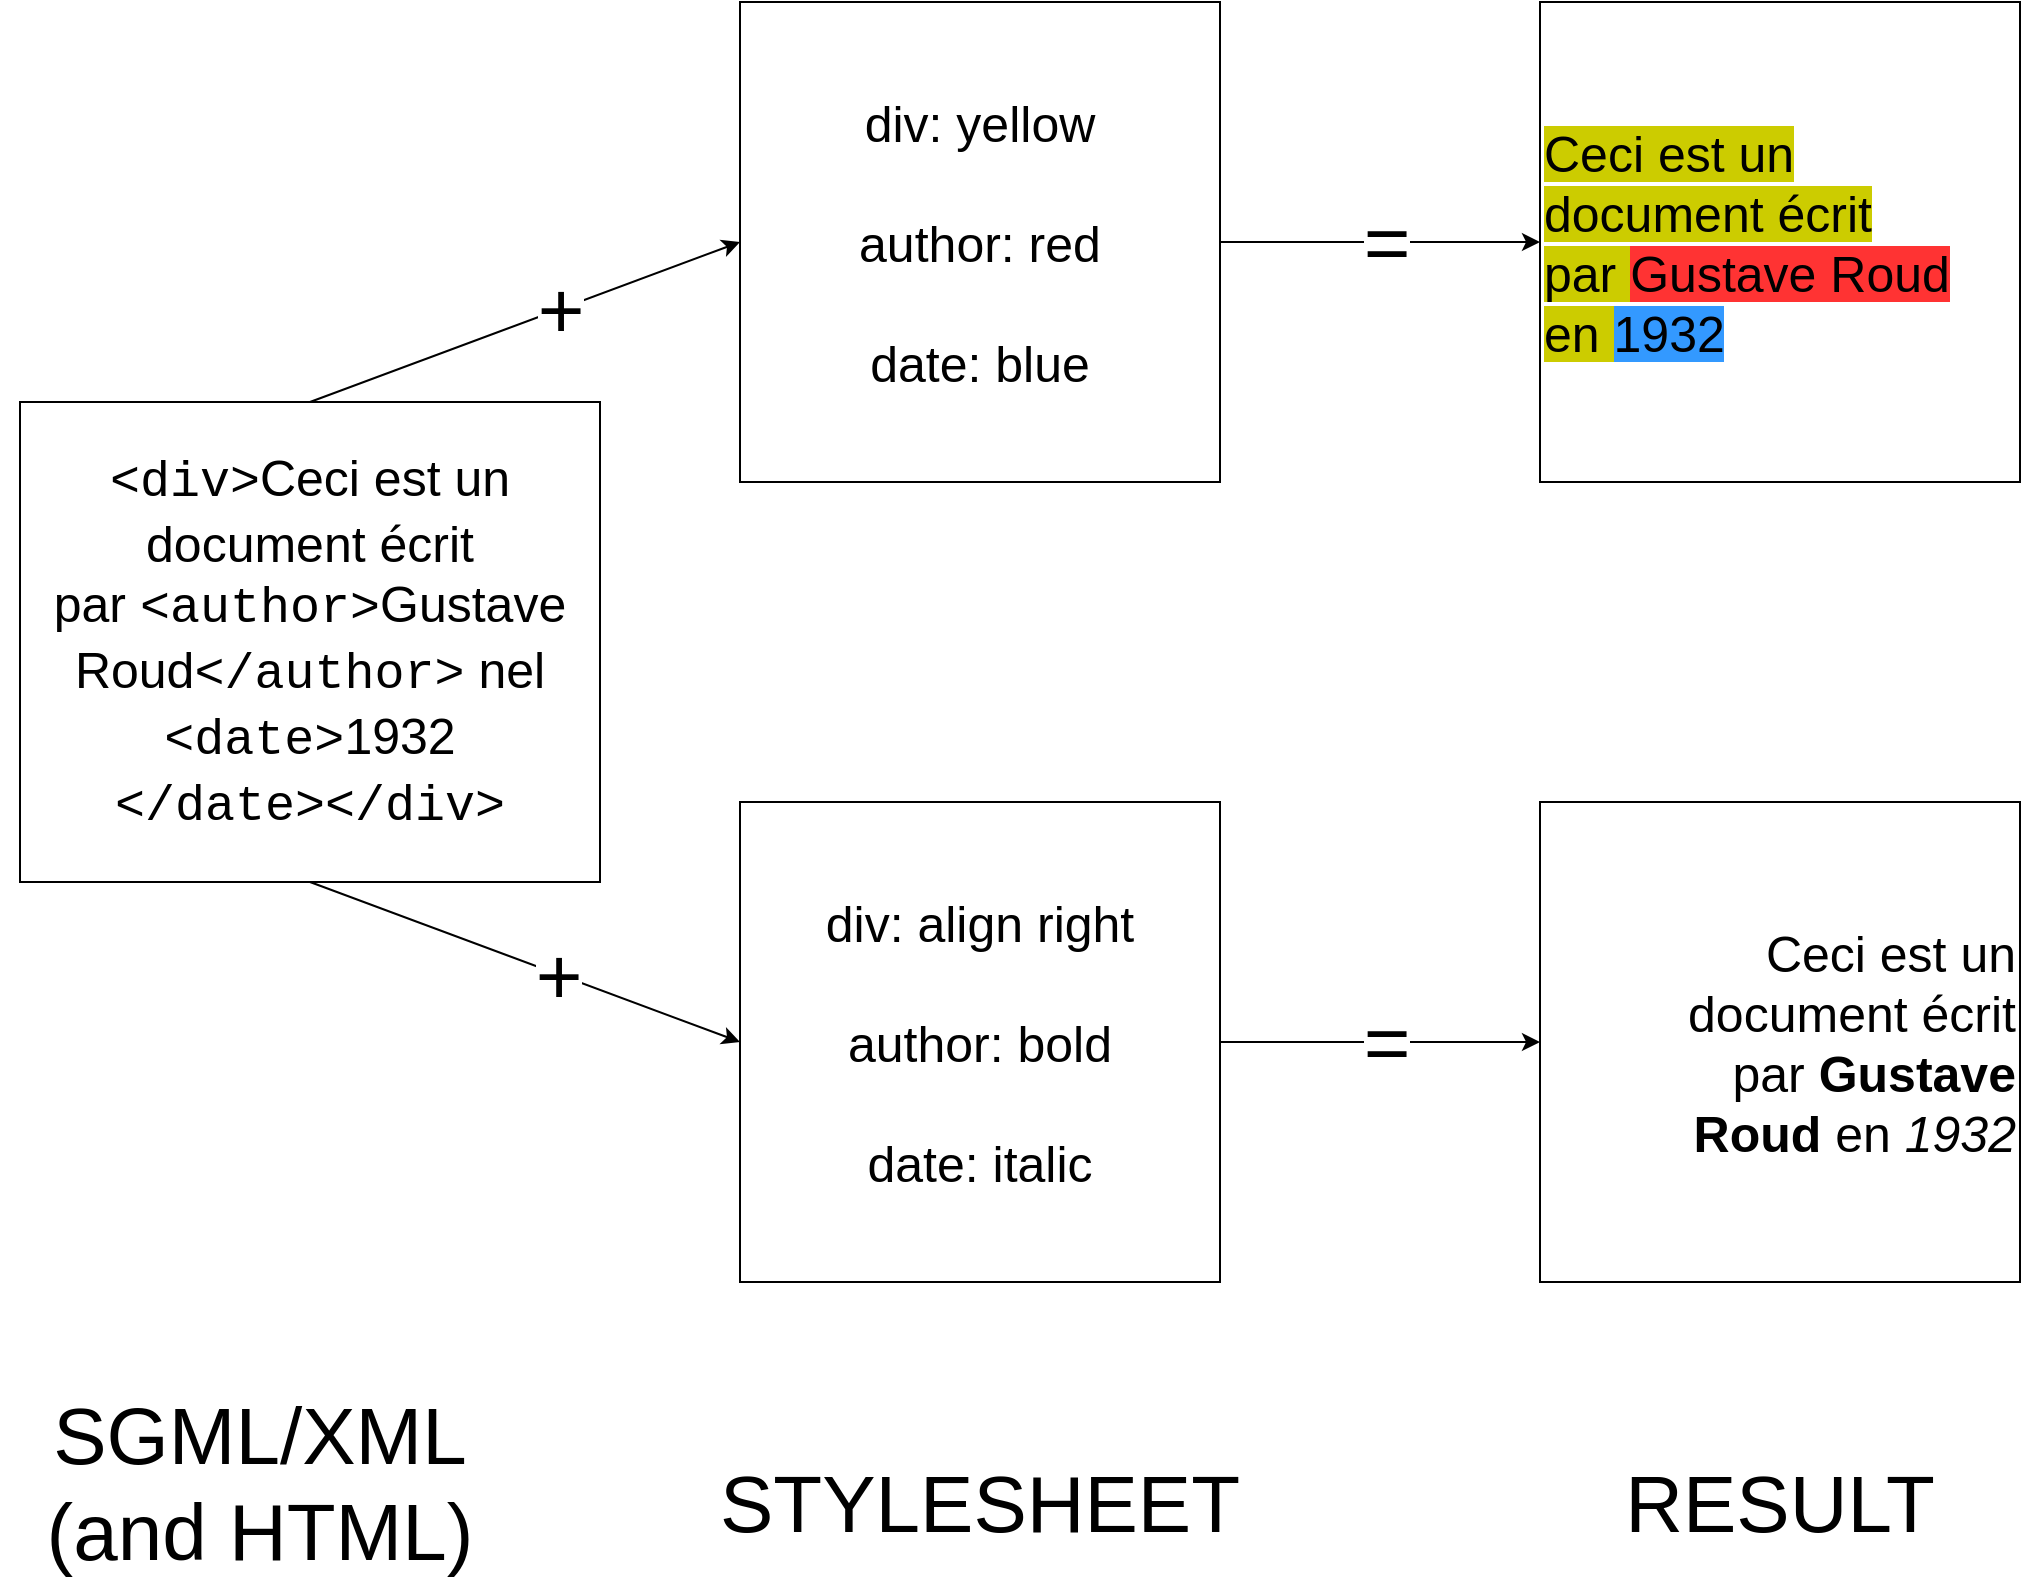 <mxfile version="11.2.5" type="device" pages="1"><diagram id="Jonj-stgJSDId6MWYHdM" name="Page-1"><mxGraphModel dx="1355" dy="827" grid="1" gridSize="10" guides="1" tooltips="1" connect="1" arrows="1" fold="1" page="1" pageScale="1" pageWidth="850" pageHeight="1100" math="0" shadow="0"><root><mxCell id="0"/><mxCell id="1" parent="0"/><mxCell id="zRdQF4GbtI8OoIc0drv_-2" value="&lt;font style=&quot;font-size: 25px&quot;&gt;&lt;font style=&quot;font-size: 25px&quot;&gt;&lt;font face=&quot;Courier New&quot; style=&quot;font-size: 25px&quot;&gt;&amp;lt;div&amp;gt;&lt;/font&gt;&lt;font style=&quot;font-size: 25px&quot;&gt;Ceci est un document écrit par&amp;nbsp;&lt;/font&gt;&lt;/font&gt;&lt;font style=&quot;font-size: 25px&quot;&gt;&lt;font face=&quot;Courier New&quot; style=&quot;font-size: 25px&quot;&gt;&amp;lt;author&amp;gt;&lt;/font&gt;&lt;font style=&quot;font-size: 25px&quot;&gt;Gustave Roud&lt;/font&gt;&lt;font face=&quot;Courier New&quot; style=&quot;font-size: 25px&quot;&gt;&amp;lt;/author&amp;gt;&lt;/font&gt; &lt;font style=&quot;font-size: 25px&quot;&gt;nel&lt;/font&gt; &lt;font face=&quot;Courier New&quot; style=&quot;font-size: 25px&quot;&gt;&amp;lt;date&amp;gt;&lt;/font&gt;&lt;font style=&quot;font-size: 25px&quot;&gt;1932&lt;br&gt;&lt;/font&gt;&lt;font face=&quot;Courier New&quot; style=&quot;font-size: 25px&quot;&gt;&amp;lt;/date&amp;gt;&amp;lt;/div&amp;gt;&lt;/font&gt;&lt;/font&gt;&lt;/font&gt;" style="rounded=0;whiteSpace=wrap;html=1;" parent="1" vertex="1"><mxGeometry x="40" y="280" width="290" height="240" as="geometry"/></mxCell><mxCell id="zRdQF4GbtI8OoIc0drv_-3" value="&lt;font style=&quot;font-size: 25px&quot;&gt;div: yellow&lt;br&gt;&lt;br&gt;author: red&lt;br&gt;&lt;br&gt;date: blue&lt;br&gt;&lt;/font&gt;" style="rounded=0;whiteSpace=wrap;html=1;" parent="1" vertex="1"><mxGeometry x="400" y="80" width="240" height="240" as="geometry"/></mxCell><mxCell id="zRdQF4GbtI8OoIc0drv_-4" value="&lt;font style=&quot;font-size: 25px&quot;&gt;div: align right&lt;br&gt;&lt;br&gt;author: bold&lt;br&gt;&lt;br&gt;date: italic&lt;br&gt;&lt;/font&gt;" style="rounded=0;whiteSpace=wrap;html=1;" parent="1" vertex="1"><mxGeometry x="400" y="480" width="240" height="240" as="geometry"/></mxCell><mxCell id="zRdQF4GbtI8OoIc0drv_-5" value="&lt;font style=&quot;font-size: 25px&quot;&gt;&lt;span style=&quot;background-color: rgb(204 , 204 , 0)&quot;&gt;Ceci est un document écrit par&amp;nbsp;&lt;/span&gt;&lt;span style=&quot;background-color: rgb(255 , 51 , 51)&quot;&gt;Gustave Roud&lt;/span&gt;&lt;span style=&quot;background-color: rgb(204 , 204 , 0)&quot;&gt; en&amp;nbsp;&lt;/span&gt;&lt;span style=&quot;background-color: rgb(51 , 153 , 255)&quot;&gt;1932&lt;/span&gt;&lt;br&gt;&lt;/font&gt;" style="rounded=0;whiteSpace=wrap;html=1;align=left;" parent="1" vertex="1"><mxGeometry x="800" y="80" width="240" height="240" as="geometry"/></mxCell><mxCell id="zRdQF4GbtI8OoIc0drv_-7" value="&lt;font style=&quot;font-size: 25px&quot;&gt;&lt;span style=&quot;background-color: rgb(255 , 255 , 255)&quot;&gt;&lt;span style=&quot;text-align: left&quot;&gt;Ceci est un document écrit par&amp;nbsp;&lt;/span&gt;&lt;span style=&quot;text-align: left&quot;&gt;&lt;b&gt;Gustave Roud&lt;/b&gt;&lt;/span&gt;&lt;span style=&quot;text-align: left&quot;&gt;&amp;nbsp;en&amp;nbsp;&lt;/span&gt;&lt;span style=&quot;text-align: left&quot;&gt;&lt;i&gt;1932&lt;/i&gt;&lt;/span&gt;&lt;/span&gt;&lt;br&gt;&lt;/font&gt;" style="rounded=0;whiteSpace=wrap;html=1;align=right;" parent="1" vertex="1"><mxGeometry x="800" y="480" width="240" height="240" as="geometry"/></mxCell><mxCell id="zRdQF4GbtI8OoIc0drv_-9" value="&lt;font style=&quot;font-size: 40px&quot;&gt;SGML/XML&lt;br&gt;(and HTML)&lt;/font&gt;" style="rounded=0;whiteSpace=wrap;html=1;strokeColor=none;" parent="1" vertex="1"><mxGeometry x="30" y="790" width="260" height="60" as="geometry"/></mxCell><mxCell id="zRdQF4GbtI8OoIc0drv_-10" value="&lt;font style=&quot;font-size: 40px&quot;&gt;STYLESHEET&lt;/font&gt;" style="rounded=0;whiteSpace=wrap;html=1;strokeColor=none;" parent="1" vertex="1"><mxGeometry x="460" y="800" width="120" height="60" as="geometry"/></mxCell><mxCell id="zRdQF4GbtI8OoIc0drv_-11" value="&lt;font style=&quot;font-size: 40px&quot;&gt;RESULT&lt;/font&gt;" style="rounded=0;whiteSpace=wrap;html=1;strokeColor=none;" parent="1" vertex="1"><mxGeometry x="860" y="800" width="120" height="60" as="geometry"/></mxCell><mxCell id="zRdQF4GbtI8OoIc0drv_-12" value="" style="endArrow=classic;html=1;entryX=0;entryY=0.5;entryDx=0;entryDy=0;exitX=0.5;exitY=0;exitDx=0;exitDy=0;" parent="1" source="zRdQF4GbtI8OoIc0drv_-2" target="zRdQF4GbtI8OoIc0drv_-3" edge="1"><mxGeometry width="50" height="50" relative="1" as="geometry"><mxPoint x="40" y="930" as="sourcePoint"/><mxPoint x="90" y="880" as="targetPoint"/></mxGeometry></mxCell><mxCell id="zRdQF4GbtI8OoIc0drv_-14" value="&lt;font style=&quot;font-size: 40px&quot;&gt;+&lt;/font&gt;" style="text;html=1;resizable=0;points=[];align=center;verticalAlign=middle;labelBackgroundColor=#ffffff;" parent="zRdQF4GbtI8OoIc0drv_-12" vertex="1" connectable="0"><mxGeometry x="0.19" y="-4" relative="1" as="geometry"><mxPoint x="-5" y="-3" as="offset"/></mxGeometry></mxCell><mxCell id="zRdQF4GbtI8OoIc0drv_-16" value="" style="endArrow=classic;html=1;entryX=0;entryY=0.5;entryDx=0;entryDy=0;exitX=0.5;exitY=1;exitDx=0;exitDy=0;" parent="1" source="zRdQF4GbtI8OoIc0drv_-2" target="zRdQF4GbtI8OoIc0drv_-4" edge="1"><mxGeometry width="50" height="50" relative="1" as="geometry"><mxPoint x="170" y="290" as="sourcePoint"/><mxPoint x="410" y="210" as="targetPoint"/></mxGeometry></mxCell><mxCell id="zRdQF4GbtI8OoIc0drv_-17" value="&lt;font style=&quot;font-size: 40px&quot;&gt;+&lt;/font&gt;" style="text;html=1;resizable=0;points=[];align=center;verticalAlign=middle;labelBackgroundColor=#ffffff;" parent="zRdQF4GbtI8OoIc0drv_-16" vertex="1" connectable="0"><mxGeometry x="0.19" y="-4" relative="1" as="geometry"><mxPoint x="-3" y="-6" as="offset"/></mxGeometry></mxCell><mxCell id="zRdQF4GbtI8OoIc0drv_-18" value="" style="endArrow=classic;html=1;entryX=0;entryY=0.5;entryDx=0;entryDy=0;exitX=1;exitY=0.5;exitDx=0;exitDy=0;" parent="1" source="zRdQF4GbtI8OoIc0drv_-3" target="zRdQF4GbtI8OoIc0drv_-5" edge="1"><mxGeometry width="50" height="50" relative="1" as="geometry"><mxPoint x="170" y="290" as="sourcePoint"/><mxPoint x="410" y="210" as="targetPoint"/></mxGeometry></mxCell><mxCell id="zRdQF4GbtI8OoIc0drv_-19" value="&lt;font style=&quot;font-size: 40px&quot;&gt;=&lt;/font&gt;" style="text;html=1;resizable=0;points=[];align=center;verticalAlign=middle;labelBackgroundColor=#ffffff;" parent="zRdQF4GbtI8OoIc0drv_-18" vertex="1" connectable="0"><mxGeometry x="0.19" y="-4" relative="1" as="geometry"><mxPoint x="-12" y="-5" as="offset"/></mxGeometry></mxCell><mxCell id="zRdQF4GbtI8OoIc0drv_-20" value="" style="endArrow=classic;html=1;entryX=0;entryY=0.5;entryDx=0;entryDy=0;exitX=1;exitY=0.5;exitDx=0;exitDy=0;" parent="1" source="zRdQF4GbtI8OoIc0drv_-4" target="zRdQF4GbtI8OoIc0drv_-7" edge="1"><mxGeometry width="50" height="50" relative="1" as="geometry"><mxPoint x="650" y="210" as="sourcePoint"/><mxPoint x="810" y="210" as="targetPoint"/></mxGeometry></mxCell><mxCell id="zRdQF4GbtI8OoIc0drv_-21" value="&lt;font style=&quot;font-size: 40px&quot;&gt;=&lt;/font&gt;" style="text;html=1;resizable=0;points=[];align=center;verticalAlign=middle;labelBackgroundColor=#ffffff;" parent="zRdQF4GbtI8OoIc0drv_-20" vertex="1" connectable="0"><mxGeometry x="0.19" y="-4" relative="1" as="geometry"><mxPoint x="-12" y="-5" as="offset"/></mxGeometry></mxCell></root></mxGraphModel></diagram></mxfile>
